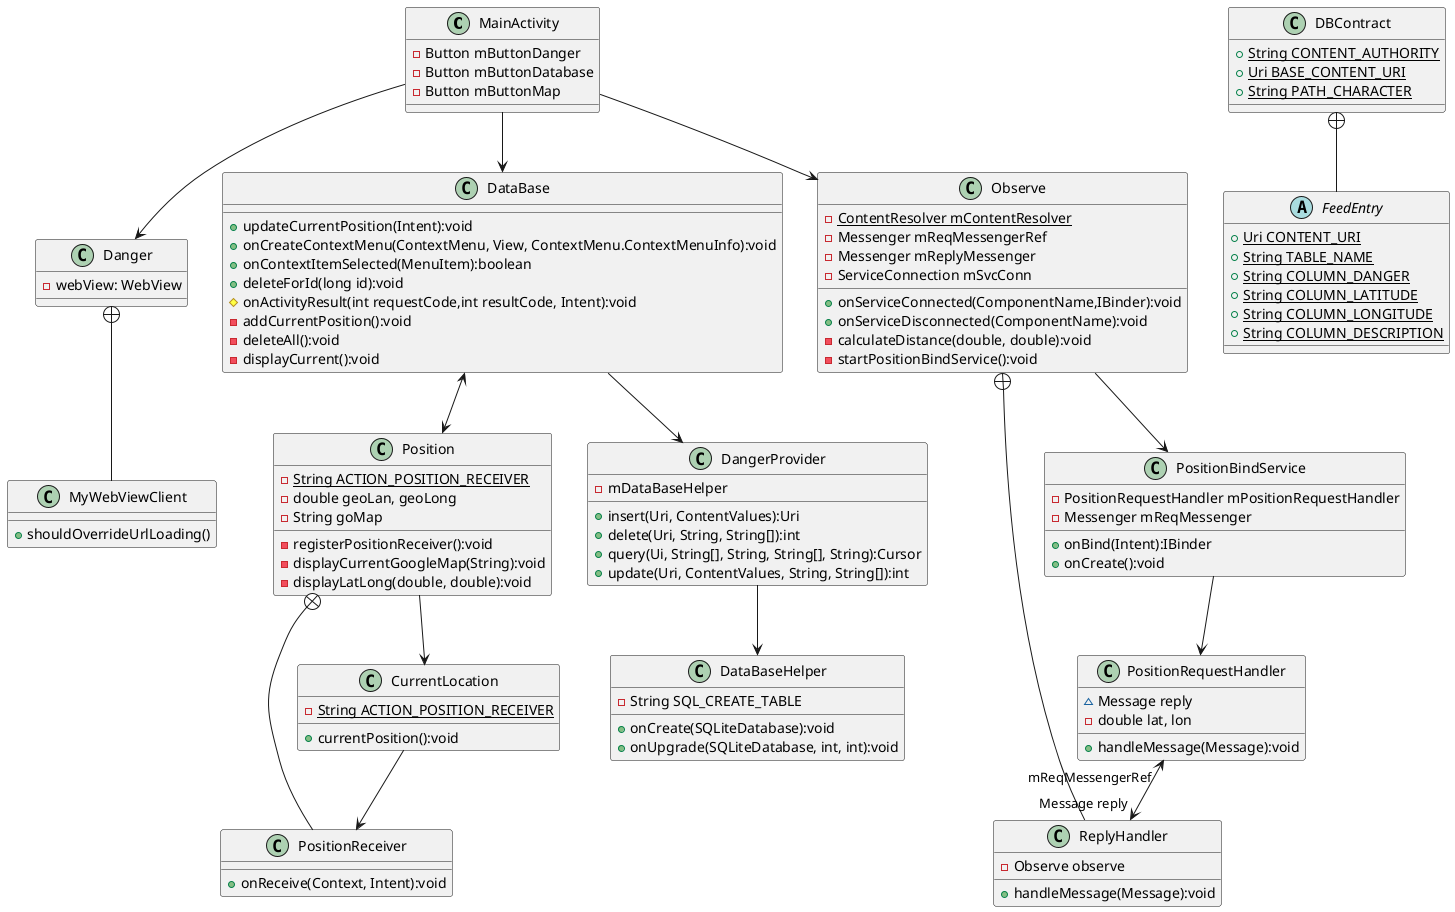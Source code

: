 @startuml
'https://plantuml.com/class-diagram

class MainActivity {
-Button mButtonDanger
-Button mButtonDatabase
-Button mButtonMap

}

class Danger {
 -webView: WebView
}

class MyWebViewClient {
 +shouldOverrideUrlLoading()
}

class DataBase {
+ updateCurrentPosition(Intent):void
+ onCreateContextMenu(ContextMenu, View, ContextMenu.ContextMenuInfo):void
+ onContextItemSelected(MenuItem):boolean
+ deleteForId(long id):void
# onActivityResult(int requestCode,int resultCode, Intent):void
- addCurrentPosition():void
- deleteAll():void
- displayCurrent():void
}

class Observe {
- {static} ContentResolver mContentResolver
- Messenger mReqMessengerRef
-  Messenger mReplyMessenger
- ServiceConnection mSvcConn
+ onServiceConnected(ComponentName,IBinder):void
+ onServiceDisconnected(ComponentName):void
- calculateDistance(double, double):void
- startPositionBindService():void
}

class ReplyHandler {
- Observe observe
+ handleMessage(Message):void
}

class PositionBindService {
- PositionRequestHandler mPositionRequestHandler
- Messenger mReqMessenger
+ onBind(Intent):IBinder
+ onCreate():void
}

class PositionRequestHandler {
~ Message reply
- double lat, lon
+ handleMessage(Message):void
}

class Position {
- {static} String ACTION_POSITION_RECEIVER
- double geoLan, geoLong
- String goMap
- registerPositionReceiver():void
- displayCurrentGoogleMap(String):void
- displayLatLong(double, double):void
}

class PositionReceiver {
+  onReceive(Context, Intent):void
}

class CurrentLocation {
- {static} String ACTION_POSITION_RECEIVER
+ currentPosition():void
}

class DataBaseHelper {
- String SQL_CREATE_TABLE
+ onCreate(SQLiteDatabase):void
+ onUpgrade(SQLiteDatabase, int, int):void
}

class DangerProvider {
- mDataBaseHelper
+ insert(Uri, ContentValues):Uri
+ delete(Uri, String, String[]):int
+ query(Ui, String[], String, String[], String):Cursor
+ update(Uri, ContentValues, String, String[]):int
}

class DBContract {
+ {static} String CONTENT_AUTHORITY
+ {static} Uri BASE_CONTENT_URI
+ {static} String PATH_CHARACTER
}

abstract class FeedEntry {
+ {static} Uri CONTENT_URI
+ {static} String TABLE_NAME
+ {static} String COLUMN_DANGER
+ {static} String COLUMN_LATITUDE
+ {static} String COLUMN_LONGITUDE
+ {static} String COLUMN_DESCRIPTION
}

MainActivity --> Danger
MainActivity --> Observe
MainActivity --> DataBase
DataBase <--> Position
DataBase --> DangerProvider
DBContract +-- FeedEntry
Position +-- PositionReceiver
Observe +-- ReplyHandler
Observe --> PositionBindService
PositionBindService --> PositionRequestHandler
PositionRequestHandler "mReqMessengerRef" <--> "Message reply" ReplyHandler
DangerProvider --> DataBaseHelper
Danger +-- MyWebViewClient
Position --> CurrentLocation
CurrentLocation --> PositionReceiver

@enduml